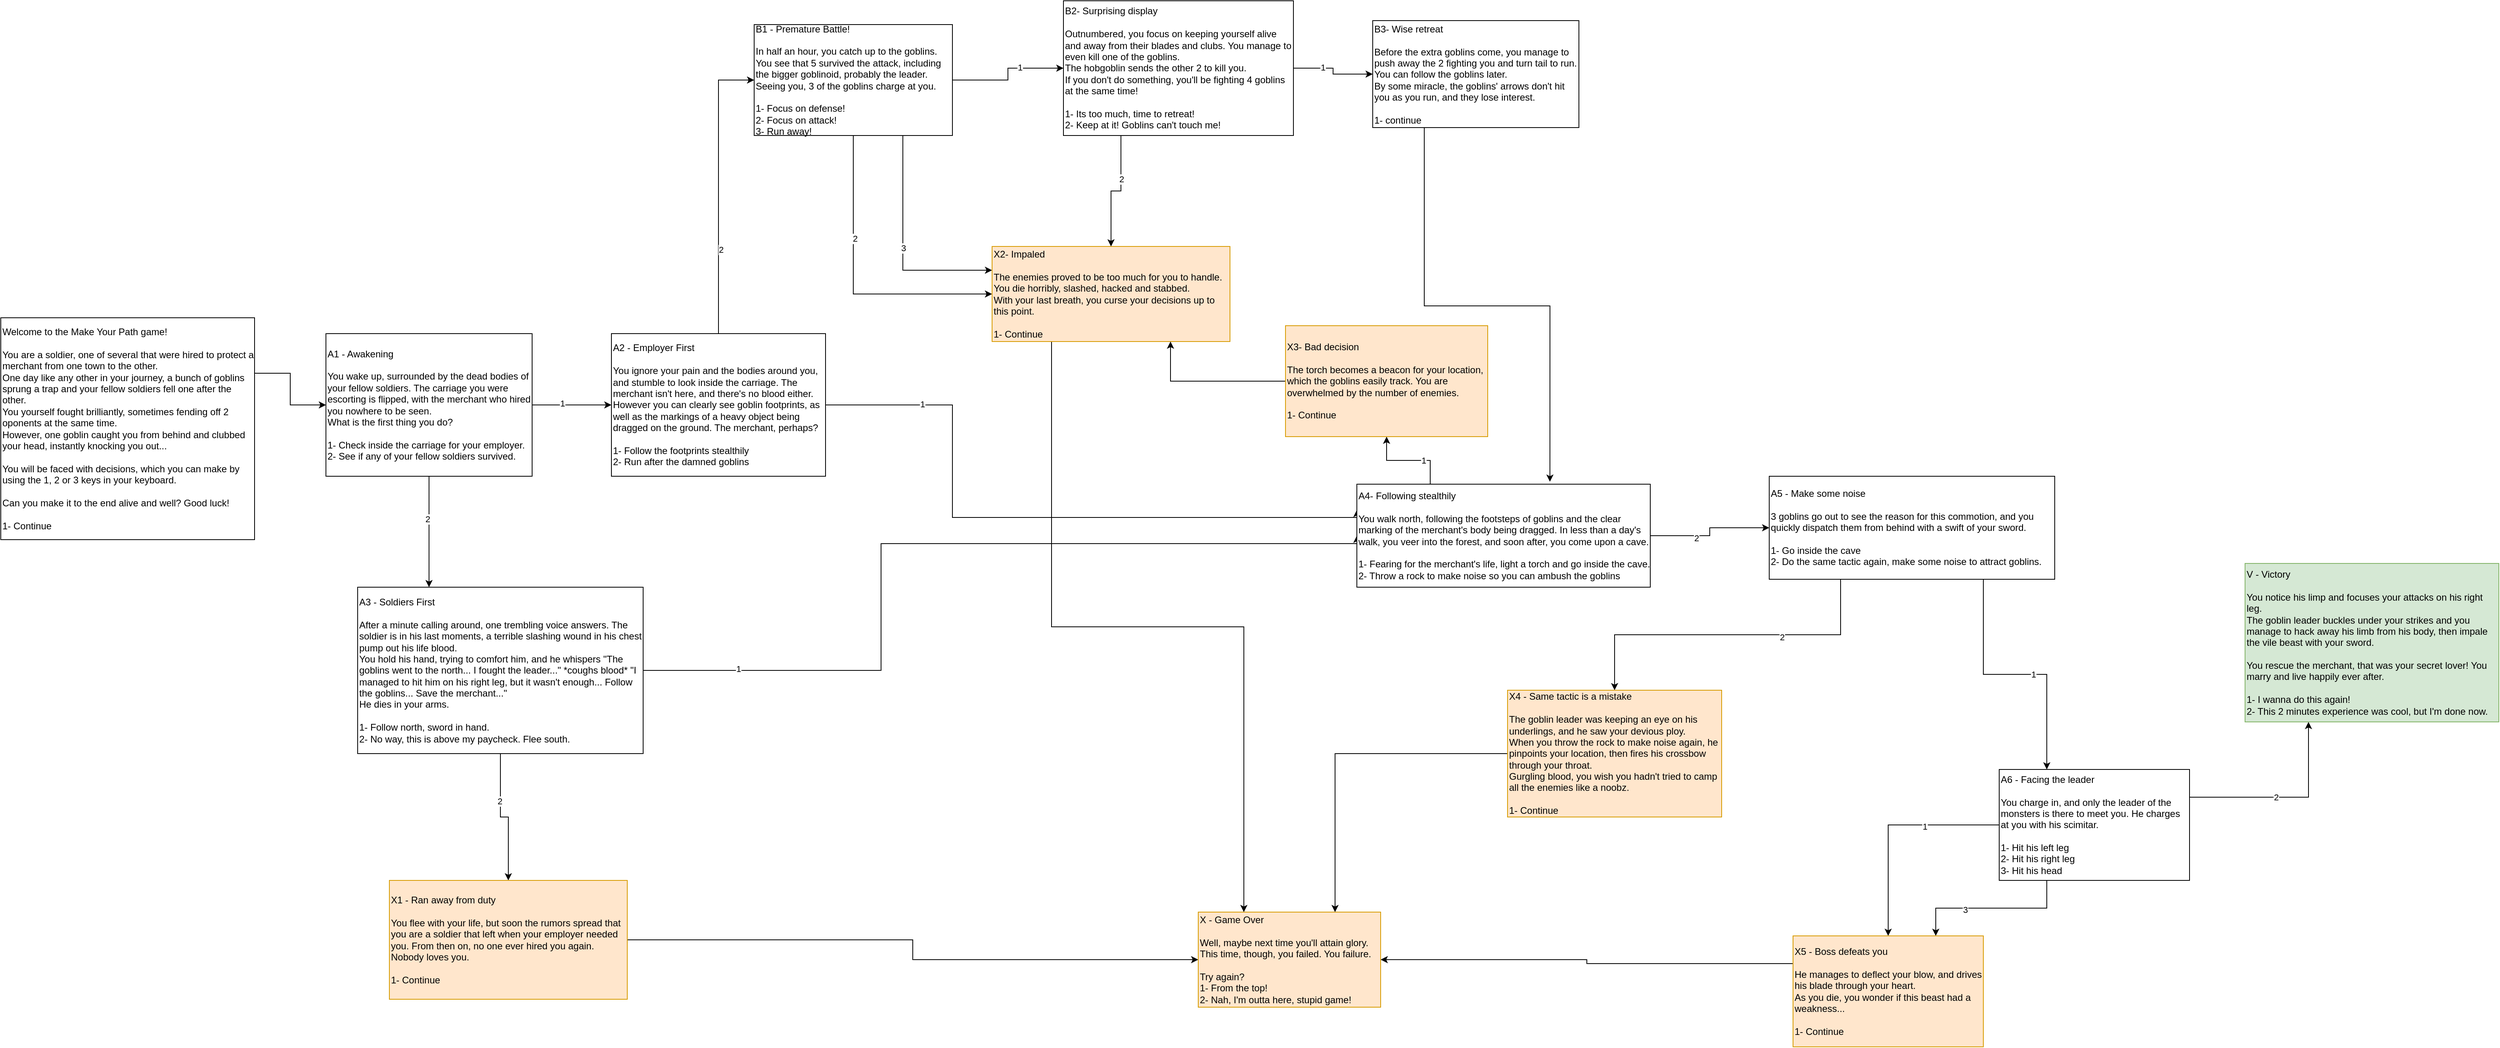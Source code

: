 <mxfile version="14.5.3" type="device"><diagram id="gle4eU2anQq999pj_IXY" name="Page-1"><mxGraphModel dx="1507" dy="2169" grid="1" gridSize="10" guides="1" tooltips="1" connect="1" arrows="1" fold="1" page="1" pageScale="1" pageWidth="850" pageHeight="1100" math="0" shadow="0"><root><mxCell id="0"/><mxCell id="1" parent="0"/><mxCell id="7oPM8InOhAkR1ESD1rOj-4" style="edgeStyle=orthogonalEdgeStyle;rounded=0;orthogonalLoop=1;jettySize=auto;html=1;exitX=1;exitY=0.5;exitDx=0;exitDy=0;entryX=0;entryY=0.5;entryDx=0;entryDy=0;" edge="1" parent="1" source="7oPM8InOhAkR1ESD1rOj-1" target="7oPM8InOhAkR1ESD1rOj-2"><mxGeometry relative="1" as="geometry"/></mxCell><mxCell id="7oPM8InOhAkR1ESD1rOj-29" value="1" style="edgeLabel;html=1;align=center;verticalAlign=middle;resizable=0;points=[];" vertex="1" connectable="0" parent="7oPM8InOhAkR1ESD1rOj-4"><mxGeometry x="-0.248" y="2" relative="1" as="geometry"><mxPoint as="offset"/></mxGeometry></mxCell><mxCell id="7oPM8InOhAkR1ESD1rOj-5" style="edgeStyle=orthogonalEdgeStyle;rounded=0;orthogonalLoop=1;jettySize=auto;html=1;exitX=0.5;exitY=1;exitDx=0;exitDy=0;entryX=0.25;entryY=0;entryDx=0;entryDy=0;" edge="1" parent="1" source="7oPM8InOhAkR1ESD1rOj-1" target="7oPM8InOhAkR1ESD1rOj-3"><mxGeometry relative="1" as="geometry"/></mxCell><mxCell id="7oPM8InOhAkR1ESD1rOj-30" value="2" style="edgeLabel;html=1;align=center;verticalAlign=middle;resizable=0;points=[];" vertex="1" connectable="0" parent="7oPM8InOhAkR1ESD1rOj-5"><mxGeometry x="-0.237" y="-2" relative="1" as="geometry"><mxPoint as="offset"/></mxGeometry></mxCell><mxCell id="7oPM8InOhAkR1ESD1rOj-1" value="&lt;div&gt;A1 - Awakening&lt;/div&gt;&lt;div&gt;&lt;br&gt;&lt;/div&gt;&lt;div&gt;You wake up, surrounded by the dead bodies of your fellow soldiers. The carriage you were escorting is flipped, with the merchant who hired you nowhere to be seen.&lt;/div&gt;&lt;div&gt;What is the first thing you do?&lt;/div&gt;&lt;div&gt;&lt;br&gt;&lt;/div&gt;&lt;div&gt;1- Check inside the carriage for your employer.&lt;/div&gt;&lt;div&gt;2- See if any of your fellow soldiers survived.&lt;/div&gt;" style="rounded=0;whiteSpace=wrap;html=1;align=left;" vertex="1" parent="1"><mxGeometry x="40" y="40" width="260" height="180" as="geometry"/></mxCell><mxCell id="7oPM8InOhAkR1ESD1rOj-14" style="edgeStyle=orthogonalEdgeStyle;rounded=0;orthogonalLoop=1;jettySize=auto;html=1;exitX=0.5;exitY=0;exitDx=0;exitDy=0;entryX=0;entryY=0.5;entryDx=0;entryDy=0;" edge="1" parent="1" source="7oPM8InOhAkR1ESD1rOj-2" target="7oPM8InOhAkR1ESD1rOj-13"><mxGeometry relative="1" as="geometry"/></mxCell><mxCell id="7oPM8InOhAkR1ESD1rOj-28" value="2" style="edgeLabel;html=1;align=center;verticalAlign=middle;resizable=0;points=[];" vertex="1" connectable="0" parent="7oPM8InOhAkR1ESD1rOj-14"><mxGeometry x="-0.416" y="-3" relative="1" as="geometry"><mxPoint as="offset"/></mxGeometry></mxCell><mxCell id="7oPM8InOhAkR1ESD1rOj-15" style="edgeStyle=orthogonalEdgeStyle;rounded=0;orthogonalLoop=1;jettySize=auto;html=1;exitX=1;exitY=0.5;exitDx=0;exitDy=0;entryX=0;entryY=0.25;entryDx=0;entryDy=0;" edge="1" parent="1" source="7oPM8InOhAkR1ESD1rOj-2" target="7oPM8InOhAkR1ESD1rOj-10"><mxGeometry relative="1" as="geometry"><Array as="points"><mxPoint x="830" y="130"/><mxPoint x="830" y="272"/></Array></mxGeometry></mxCell><mxCell id="7oPM8InOhAkR1ESD1rOj-27" value="1" style="edgeLabel;html=1;align=center;verticalAlign=middle;resizable=0;points=[];" vertex="1" connectable="0" parent="7oPM8InOhAkR1ESD1rOj-15"><mxGeometry x="-0.707" y="1" relative="1" as="geometry"><mxPoint x="1" as="offset"/></mxGeometry></mxCell><mxCell id="7oPM8InOhAkR1ESD1rOj-2" value="&lt;div&gt;A2 - Employer First&lt;/div&gt;&lt;div&gt;&lt;br&gt;&lt;/div&gt;&lt;div&gt;&lt;div&gt;You ignore your pain and the bodies around you, and stumble to look inside the carriage. The merchant isn't here, and there's no blood either.&lt;/div&gt;&lt;div&gt;However you can clearly see goblin footprints, as well as the markings of a heavy object being dragged on the ground. The merchant, perhaps?&lt;/div&gt;&lt;div&gt;&lt;br&gt;&lt;/div&gt;&lt;div&gt;1- Follow the footprints stealthily&lt;/div&gt;&lt;div&gt;2- Run after the damned goblins&lt;/div&gt;&lt;/div&gt;" style="rounded=0;whiteSpace=wrap;html=1;align=left;" vertex="1" parent="1"><mxGeometry x="400" y="40" width="270" height="180" as="geometry"/></mxCell><mxCell id="7oPM8InOhAkR1ESD1rOj-8" style="edgeStyle=orthogonalEdgeStyle;rounded=0;orthogonalLoop=1;jettySize=auto;html=1;exitX=0.5;exitY=1;exitDx=0;exitDy=0;" edge="1" parent="1" source="7oPM8InOhAkR1ESD1rOj-3" target="7oPM8InOhAkR1ESD1rOj-6"><mxGeometry relative="1" as="geometry"/></mxCell><mxCell id="7oPM8InOhAkR1ESD1rOj-32" value="2" style="edgeLabel;html=1;align=center;verticalAlign=middle;resizable=0;points=[];" vertex="1" connectable="0" parent="7oPM8InOhAkR1ESD1rOj-8"><mxGeometry x="-0.295" y="-1" relative="1" as="geometry"><mxPoint as="offset"/></mxGeometry></mxCell><mxCell id="7oPM8InOhAkR1ESD1rOj-11" style="edgeStyle=orthogonalEdgeStyle;rounded=0;orthogonalLoop=1;jettySize=auto;html=1;exitX=1;exitY=0.5;exitDx=0;exitDy=0;entryX=0;entryY=0.5;entryDx=0;entryDy=0;" edge="1" parent="1" source="7oPM8InOhAkR1ESD1rOj-3" target="7oPM8InOhAkR1ESD1rOj-10"><mxGeometry relative="1" as="geometry"><Array as="points"><mxPoint x="740" y="465"/><mxPoint x="740" y="305"/></Array></mxGeometry></mxCell><mxCell id="7oPM8InOhAkR1ESD1rOj-31" value="1" style="edgeLabel;html=1;align=center;verticalAlign=middle;resizable=0;points=[];" vertex="1" connectable="0" parent="7oPM8InOhAkR1ESD1rOj-11"><mxGeometry x="-0.777" y="2" relative="1" as="geometry"><mxPoint as="offset"/></mxGeometry></mxCell><mxCell id="7oPM8InOhAkR1ESD1rOj-3" value="&lt;div&gt;A3 - Soldiers First&lt;/div&gt;&lt;div&gt;&lt;br&gt;&lt;/div&gt;&lt;div&gt;After a minute calling around, one trembling voice answers. The soldier is in his last moments, a terrible slashing wound in his chest pump out his life blood.&lt;/div&gt;&lt;div&gt;You hold his hand, trying to comfort him, and he whispers &quot;The goblins went to the north... I fought the leader...&quot; *coughs blood* &quot;I managed to hit him on his right leg, but it wasn't enough... Follow the goblins... Save the merchant...&quot;&lt;/div&gt;&lt;div&gt;He dies in your arms.&lt;/div&gt;&lt;div&gt;&lt;br&gt;&lt;/div&gt;&lt;div&gt;1- Follow north, sword in hand.&lt;/div&gt;&lt;div&gt;2- No way, this is above my paycheck. Flee south.&lt;/div&gt;" style="rounded=0;whiteSpace=wrap;html=1;align=left;" vertex="1" parent="1"><mxGeometry x="80" y="360" width="360" height="210" as="geometry"/></mxCell><mxCell id="7oPM8InOhAkR1ESD1rOj-9" style="edgeStyle=orthogonalEdgeStyle;rounded=0;orthogonalLoop=1;jettySize=auto;html=1;exitX=1;exitY=0.5;exitDx=0;exitDy=0;entryX=0;entryY=0.5;entryDx=0;entryDy=0;" edge="1" parent="1" source="7oPM8InOhAkR1ESD1rOj-6" target="7oPM8InOhAkR1ESD1rOj-7"><mxGeometry relative="1" as="geometry"/></mxCell><mxCell id="7oPM8InOhAkR1ESD1rOj-6" value="X1 - Ran away from duty&lt;br&gt;&lt;br&gt;You flee with your life, but soon the rumors spread that you are a soldier that left when your employer needed you. From then on, no one ever hired you again. &lt;br&gt;Nobody loves you.&lt;br&gt;&lt;br&gt;1- Continue" style="rounded=0;whiteSpace=wrap;html=1;align=left;fillColor=#ffe6cc;strokeColor=#d79b00;" vertex="1" parent="1"><mxGeometry x="120" y="730" width="300" height="150" as="geometry"/></mxCell><mxCell id="7oPM8InOhAkR1ESD1rOj-7" value="X - Game Over&lt;br&gt;&lt;br&gt;Well, maybe next time you'll attain glory.&lt;br&gt;This time, though, you failed. You failure.&lt;br&gt;&lt;br&gt;Try again?&lt;br&gt;1- From the top!&lt;br&gt;2- Nah, I'm outta here, stupid game!" style="rounded=0;whiteSpace=wrap;html=1;align=left;labelBackgroundColor=none;fillColor=#ffe6cc;strokeColor=#d79b00;" vertex="1" parent="1"><mxGeometry x="1140" y="770" width="230" height="120" as="geometry"/></mxCell><mxCell id="7oPM8InOhAkR1ESD1rOj-38" style="edgeStyle=orthogonalEdgeStyle;rounded=0;orthogonalLoop=1;jettySize=auto;html=1;exitX=1;exitY=0.5;exitDx=0;exitDy=0;entryX=0;entryY=0.5;entryDx=0;entryDy=0;" edge="1" parent="1" source="7oPM8InOhAkR1ESD1rOj-10" target="7oPM8InOhAkR1ESD1rOj-37"><mxGeometry relative="1" as="geometry"/></mxCell><mxCell id="7oPM8InOhAkR1ESD1rOj-39" value="2" style="edgeLabel;html=1;align=center;verticalAlign=middle;resizable=0;points=[];" vertex="1" connectable="0" parent="7oPM8InOhAkR1ESD1rOj-38"><mxGeometry x="-0.289" y="-3" relative="1" as="geometry"><mxPoint x="1" as="offset"/></mxGeometry></mxCell><mxCell id="7oPM8InOhAkR1ESD1rOj-41" style="edgeStyle=orthogonalEdgeStyle;rounded=0;orthogonalLoop=1;jettySize=auto;html=1;exitX=0.25;exitY=0;exitDx=0;exitDy=0;entryX=0.5;entryY=1;entryDx=0;entryDy=0;" edge="1" parent="1" source="7oPM8InOhAkR1ESD1rOj-10" target="7oPM8InOhAkR1ESD1rOj-40"><mxGeometry relative="1" as="geometry"/></mxCell><mxCell id="7oPM8InOhAkR1ESD1rOj-43" value="1" style="edgeLabel;html=1;align=center;verticalAlign=middle;resizable=0;points=[];" vertex="1" connectable="0" parent="7oPM8InOhAkR1ESD1rOj-41"><mxGeometry x="-0.321" relative="1" as="geometry"><mxPoint as="offset"/></mxGeometry></mxCell><mxCell id="7oPM8InOhAkR1ESD1rOj-10" value="A4- Following stealthily&lt;br&gt;&lt;br&gt;You walk north, following the footsteps of goblins and the clear marking of the merchant's body being dragged. In less than a day's walk, you veer into the forest, and soon after, you come upon a cave.&lt;br&gt;&lt;br&gt;1- Fearing for the merchant's life, light a torch and go inside the cave.&lt;br&gt;2- Throw a rock to make noise so you can ambush the goblins&lt;br&gt;" style="rounded=0;whiteSpace=wrap;html=1;labelBackgroundColor=none;align=left;" vertex="1" parent="1"><mxGeometry x="1340" y="230" width="370" height="130" as="geometry"/></mxCell><mxCell id="7oPM8InOhAkR1ESD1rOj-18" style="edgeStyle=orthogonalEdgeStyle;rounded=0;orthogonalLoop=1;jettySize=auto;html=1;exitX=0.5;exitY=1;exitDx=0;exitDy=0;entryX=0;entryY=0.5;entryDx=0;entryDy=0;" edge="1" parent="1" source="7oPM8InOhAkR1ESD1rOj-13" target="7oPM8InOhAkR1ESD1rOj-16"><mxGeometry relative="1" as="geometry"/></mxCell><mxCell id="7oPM8InOhAkR1ESD1rOj-24" value="2" style="edgeLabel;html=1;align=center;verticalAlign=middle;resizable=0;points=[];" vertex="1" connectable="0" parent="7oPM8InOhAkR1ESD1rOj-18"><mxGeometry x="-0.31" y="2" relative="1" as="geometry"><mxPoint as="offset"/></mxGeometry></mxCell><mxCell id="7oPM8InOhAkR1ESD1rOj-20" style="edgeStyle=orthogonalEdgeStyle;rounded=0;orthogonalLoop=1;jettySize=auto;html=1;exitX=1;exitY=0.5;exitDx=0;exitDy=0;entryX=0;entryY=0.5;entryDx=0;entryDy=0;" edge="1" parent="1" source="7oPM8InOhAkR1ESD1rOj-13" target="7oPM8InOhAkR1ESD1rOj-19"><mxGeometry relative="1" as="geometry"/></mxCell><mxCell id="7oPM8InOhAkR1ESD1rOj-25" value="1" style="edgeLabel;html=1;align=center;verticalAlign=middle;resizable=0;points=[];" vertex="1" connectable="0" parent="7oPM8InOhAkR1ESD1rOj-20"><mxGeometry x="0.293" y="1" relative="1" as="geometry"><mxPoint as="offset"/></mxGeometry></mxCell><mxCell id="7oPM8InOhAkR1ESD1rOj-22" value="3" style="edgeStyle=orthogonalEdgeStyle;rounded=0;orthogonalLoop=1;jettySize=auto;html=1;exitX=0.75;exitY=1;exitDx=0;exitDy=0;entryX=0;entryY=0.25;entryDx=0;entryDy=0;" edge="1" parent="1" source="7oPM8InOhAkR1ESD1rOj-13" target="7oPM8InOhAkR1ESD1rOj-16"><mxGeometry relative="1" as="geometry"/></mxCell><mxCell id="7oPM8InOhAkR1ESD1rOj-13" value="B1 - Premature Battle!&lt;br&gt;&lt;br&gt;In half an hour, you catch up to the goblins. You see that 5 survived the attack, including the bigger goblinoid, probably the leader. Seeing you, 3 of the goblins charge at you.&lt;br&gt;&lt;br&gt;1- Focus on defense!&lt;br&gt;2- Focus on attack!&lt;br&gt;3- Run away!" style="rounded=0;whiteSpace=wrap;html=1;labelBackgroundColor=none;align=left;" vertex="1" parent="1"><mxGeometry x="580" y="-350" width="250" height="140" as="geometry"/></mxCell><mxCell id="7oPM8InOhAkR1ESD1rOj-17" style="edgeStyle=orthogonalEdgeStyle;rounded=0;orthogonalLoop=1;jettySize=auto;html=1;entryX=0.25;entryY=0;entryDx=0;entryDy=0;exitX=0.25;exitY=1;exitDx=0;exitDy=0;" edge="1" parent="1" source="7oPM8InOhAkR1ESD1rOj-16" target="7oPM8InOhAkR1ESD1rOj-7"><mxGeometry relative="1" as="geometry"/></mxCell><mxCell id="7oPM8InOhAkR1ESD1rOj-16" value="X2- Impaled&lt;br&gt;&lt;br&gt;The enemies proved to be too much for you to handle. You die horribly, slashed, hacked and stabbed.&lt;br&gt;With your last breath, you curse your decisions up to this point.&lt;br&gt;&lt;br&gt;1- Continue" style="rounded=0;whiteSpace=wrap;html=1;labelBackgroundColor=none;align=left;fillColor=#ffe6cc;strokeColor=#d79b00;" vertex="1" parent="1"><mxGeometry x="880" y="-70" width="300" height="120" as="geometry"/></mxCell><mxCell id="7oPM8InOhAkR1ESD1rOj-21" style="edgeStyle=orthogonalEdgeStyle;rounded=0;orthogonalLoop=1;jettySize=auto;html=1;exitX=0.25;exitY=1;exitDx=0;exitDy=0;entryX=0.5;entryY=0;entryDx=0;entryDy=0;" edge="1" parent="1" source="7oPM8InOhAkR1ESD1rOj-19" target="7oPM8InOhAkR1ESD1rOj-16"><mxGeometry relative="1" as="geometry"/></mxCell><mxCell id="7oPM8InOhAkR1ESD1rOj-26" value="2" style="edgeLabel;html=1;align=center;verticalAlign=middle;resizable=0;points=[];" vertex="1" connectable="0" parent="7oPM8InOhAkR1ESD1rOj-21"><mxGeometry x="-0.277" relative="1" as="geometry"><mxPoint as="offset"/></mxGeometry></mxCell><mxCell id="7oPM8InOhAkR1ESD1rOj-34" style="edgeStyle=orthogonalEdgeStyle;rounded=0;orthogonalLoop=1;jettySize=auto;html=1;exitX=1;exitY=0.5;exitDx=0;exitDy=0;entryX=0;entryY=0.5;entryDx=0;entryDy=0;" edge="1" parent="1" source="7oPM8InOhAkR1ESD1rOj-19" target="7oPM8InOhAkR1ESD1rOj-33"><mxGeometry relative="1" as="geometry"/></mxCell><mxCell id="7oPM8InOhAkR1ESD1rOj-36" value="1" style="edgeLabel;html=1;align=center;verticalAlign=middle;resizable=0;points=[];" vertex="1" connectable="0" parent="7oPM8InOhAkR1ESD1rOj-34"><mxGeometry x="-0.322" y="1" relative="1" as="geometry"><mxPoint as="offset"/></mxGeometry></mxCell><mxCell id="7oPM8InOhAkR1ESD1rOj-19" value="B2- Surprising display&lt;br&gt;&lt;br&gt;Outnumbered, you focus on keeping yourself alive and away from their blades and clubs. You manage to even kill one of the goblins.&lt;br&gt;The hobgoblin sends the other 2 to kill you.&lt;br&gt;If you don't do something, you'll be&amp;nbsp;fighting 4 goblins at the same time!&lt;br&gt;&lt;br&gt;1- Its too much, time to retreat!&lt;br&gt;2- Keep at it! Goblins can't touch me!" style="rounded=0;whiteSpace=wrap;html=1;labelBackgroundColor=none;align=left;" vertex="1" parent="1"><mxGeometry x="970" y="-380" width="290" height="170" as="geometry"/></mxCell><mxCell id="7oPM8InOhAkR1ESD1rOj-35" style="edgeStyle=orthogonalEdgeStyle;rounded=0;orthogonalLoop=1;jettySize=auto;html=1;exitX=0.25;exitY=1;exitDx=0;exitDy=0;entryX=0.658;entryY=-0.024;entryDx=0;entryDy=0;entryPerimeter=0;" edge="1" parent="1" source="7oPM8InOhAkR1ESD1rOj-33" target="7oPM8InOhAkR1ESD1rOj-10"><mxGeometry relative="1" as="geometry"/></mxCell><mxCell id="7oPM8InOhAkR1ESD1rOj-33" value="B3- Wise retreat&lt;br&gt;&lt;br&gt;Before the extra goblins come, you manage to push away the 2 fighting you and turn tail to run.&lt;br&gt;You can follow the goblins later.&lt;br&gt;By some miracle, the goblins' arrows don't hit you as you run, and they lose interest.&lt;br&gt;&lt;br&gt;1- continue" style="rounded=0;whiteSpace=wrap;html=1;labelBackgroundColor=none;align=left;" vertex="1" parent="1"><mxGeometry x="1360" y="-355" width="260" height="135" as="geometry"/></mxCell><mxCell id="7oPM8InOhAkR1ESD1rOj-45" style="edgeStyle=orthogonalEdgeStyle;rounded=0;orthogonalLoop=1;jettySize=auto;html=1;exitX=0.25;exitY=1;exitDx=0;exitDy=0;entryX=0.5;entryY=0;entryDx=0;entryDy=0;" edge="1" parent="1" source="7oPM8InOhAkR1ESD1rOj-37" target="7oPM8InOhAkR1ESD1rOj-44"><mxGeometry relative="1" as="geometry"/></mxCell><mxCell id="7oPM8InOhAkR1ESD1rOj-48" value="2" style="edgeLabel;html=1;align=center;verticalAlign=middle;resizable=0;points=[];" vertex="1" connectable="0" parent="7oPM8InOhAkR1ESD1rOj-45"><mxGeometry x="-0.319" y="3" relative="1" as="geometry"><mxPoint as="offset"/></mxGeometry></mxCell><mxCell id="7oPM8InOhAkR1ESD1rOj-49" style="edgeStyle=orthogonalEdgeStyle;rounded=0;orthogonalLoop=1;jettySize=auto;html=1;exitX=0.75;exitY=1;exitDx=0;exitDy=0;entryX=0.25;entryY=0;entryDx=0;entryDy=0;" edge="1" parent="1" source="7oPM8InOhAkR1ESD1rOj-37" target="7oPM8InOhAkR1ESD1rOj-47"><mxGeometry relative="1" as="geometry"/></mxCell><mxCell id="7oPM8InOhAkR1ESD1rOj-50" value="1" style="edgeLabel;html=1;align=center;verticalAlign=middle;resizable=0;points=[];" vertex="1" connectable="0" parent="7oPM8InOhAkR1ESD1rOj-49"><mxGeometry x="0.136" relative="1" as="geometry"><mxPoint x="1" as="offset"/></mxGeometry></mxCell><mxCell id="7oPM8InOhAkR1ESD1rOj-37" value="A5 - Make some noise&lt;br&gt;&lt;br&gt;3 goblins go out to see the reason for this commotion, and you quickly dispatch them from behind with a swift of your sword.&lt;br&gt;&lt;br&gt;1- Go inside the cave&lt;br&gt;2- Do the same tactic again, make some noise to attract goblins." style="rounded=0;whiteSpace=wrap;html=1;labelBackgroundColor=none;align=left;" vertex="1" parent="1"><mxGeometry x="1860" y="220" width="360" height="130" as="geometry"/></mxCell><mxCell id="7oPM8InOhAkR1ESD1rOj-42" style="edgeStyle=orthogonalEdgeStyle;rounded=0;orthogonalLoop=1;jettySize=auto;html=1;exitX=0;exitY=0.5;exitDx=0;exitDy=0;entryX=0.75;entryY=1;entryDx=0;entryDy=0;" edge="1" parent="1" source="7oPM8InOhAkR1ESD1rOj-40" target="7oPM8InOhAkR1ESD1rOj-16"><mxGeometry relative="1" as="geometry"/></mxCell><mxCell id="7oPM8InOhAkR1ESD1rOj-40" value="X3- Bad decision&lt;br&gt;&lt;br&gt;The torch becomes a beacon for your location, which the goblins easily track. You are overwhelmed by the number of enemies.&lt;br&gt;&lt;br&gt;1- Continue" style="rounded=0;whiteSpace=wrap;html=1;labelBackgroundColor=none;align=left;fillColor=#ffe6cc;strokeColor=#d79b00;" vertex="1" parent="1"><mxGeometry x="1250" y="30" width="255" height="140" as="geometry"/></mxCell><mxCell id="7oPM8InOhAkR1ESD1rOj-46" style="edgeStyle=orthogonalEdgeStyle;rounded=0;orthogonalLoop=1;jettySize=auto;html=1;exitX=0;exitY=0.5;exitDx=0;exitDy=0;entryX=0.75;entryY=0;entryDx=0;entryDy=0;" edge="1" parent="1" source="7oPM8InOhAkR1ESD1rOj-44" target="7oPM8InOhAkR1ESD1rOj-7"><mxGeometry relative="1" as="geometry"/></mxCell><mxCell id="7oPM8InOhAkR1ESD1rOj-44" value="X4 - Same tactic is a mistake&lt;br&gt;&lt;br&gt;The goblin leader was keeping an eye on his underlings, and he saw your devious ploy.&lt;br&gt;When you throw the rock to make noise again, he pinpoints your location, then fires his crossbow through your throat.&lt;br&gt;Gurgling blood, you wish you hadn't tried to camp all the enemies like a noobz.&lt;br&gt;&lt;br&gt;1- Continue" style="rounded=0;whiteSpace=wrap;html=1;labelBackgroundColor=none;align=left;fillColor=#ffe6cc;strokeColor=#d79b00;" vertex="1" parent="1"><mxGeometry x="1530" y="490" width="270" height="160" as="geometry"/></mxCell><mxCell id="7oPM8InOhAkR1ESD1rOj-52" style="edgeStyle=orthogonalEdgeStyle;rounded=0;orthogonalLoop=1;jettySize=auto;html=1;exitX=0;exitY=0.5;exitDx=0;exitDy=0;entryX=0.5;entryY=0;entryDx=0;entryDy=0;" edge="1" parent="1" source="7oPM8InOhAkR1ESD1rOj-47" target="7oPM8InOhAkR1ESD1rOj-51"><mxGeometry relative="1" as="geometry"/></mxCell><mxCell id="7oPM8InOhAkR1ESD1rOj-54" value="1" style="edgeLabel;html=1;align=center;verticalAlign=middle;resizable=0;points=[];" vertex="1" connectable="0" parent="7oPM8InOhAkR1ESD1rOj-52"><mxGeometry x="-0.322" y="2" relative="1" as="geometry"><mxPoint x="1" as="offset"/></mxGeometry></mxCell><mxCell id="7oPM8InOhAkR1ESD1rOj-53" style="edgeStyle=orthogonalEdgeStyle;rounded=0;orthogonalLoop=1;jettySize=auto;html=1;exitX=0.25;exitY=1;exitDx=0;exitDy=0;entryX=0.75;entryY=0;entryDx=0;entryDy=0;" edge="1" parent="1" source="7oPM8InOhAkR1ESD1rOj-47" target="7oPM8InOhAkR1ESD1rOj-51"><mxGeometry relative="1" as="geometry"/></mxCell><mxCell id="7oPM8InOhAkR1ESD1rOj-55" value="3" style="edgeLabel;html=1;align=center;verticalAlign=middle;resizable=0;points=[];" vertex="1" connectable="0" parent="7oPM8InOhAkR1ESD1rOj-53"><mxGeometry x="0.317" y="2" relative="1" as="geometry"><mxPoint as="offset"/></mxGeometry></mxCell><mxCell id="7oPM8InOhAkR1ESD1rOj-58" style="edgeStyle=orthogonalEdgeStyle;rounded=0;orthogonalLoop=1;jettySize=auto;html=1;exitX=1;exitY=0.25;exitDx=0;exitDy=0;entryX=0.25;entryY=1;entryDx=0;entryDy=0;" edge="1" parent="1" source="7oPM8InOhAkR1ESD1rOj-47" target="7oPM8InOhAkR1ESD1rOj-57"><mxGeometry relative="1" as="geometry"/></mxCell><mxCell id="7oPM8InOhAkR1ESD1rOj-59" value="2" style="edgeLabel;html=1;align=center;verticalAlign=middle;resizable=0;points=[];" vertex="1" connectable="0" parent="7oPM8InOhAkR1ESD1rOj-58"><mxGeometry x="-0.121" relative="1" as="geometry"><mxPoint x="1" as="offset"/></mxGeometry></mxCell><mxCell id="7oPM8InOhAkR1ESD1rOj-47" value="A6 - Facing the leader&lt;br&gt;&lt;br&gt;You charge in, and only the leader of the monsters is there to meet you. He charges at you with his scimitar.&lt;br&gt;&lt;br&gt;1- Hit his left leg&lt;br&gt;2- Hit his right leg&lt;br&gt;3- Hit his head" style="rounded=0;whiteSpace=wrap;html=1;labelBackgroundColor=none;align=left;" vertex="1" parent="1"><mxGeometry x="2150" y="590" width="240" height="140" as="geometry"/></mxCell><mxCell id="7oPM8InOhAkR1ESD1rOj-56" style="edgeStyle=orthogonalEdgeStyle;rounded=0;orthogonalLoop=1;jettySize=auto;html=1;exitX=0;exitY=0.25;exitDx=0;exitDy=0;entryX=1;entryY=0.5;entryDx=0;entryDy=0;" edge="1" parent="1" source="7oPM8InOhAkR1ESD1rOj-51" target="7oPM8InOhAkR1ESD1rOj-7"><mxGeometry relative="1" as="geometry"/></mxCell><mxCell id="7oPM8InOhAkR1ESD1rOj-51" value="X5 - Boss defeats you&lt;br&gt;&lt;br&gt;He manages to deflect your blow, and drives his blade through your heart.&lt;br&gt;As you die, you wonder if this beast had a weakness...&lt;br&gt;&lt;br&gt;1- Continue" style="rounded=0;whiteSpace=wrap;html=1;labelBackgroundColor=none;align=left;fillColor=#ffe6cc;strokeColor=#d79b00;" vertex="1" parent="1"><mxGeometry x="1890" y="800" width="240" height="140" as="geometry"/></mxCell><mxCell id="7oPM8InOhAkR1ESD1rOj-57" value="V - Victory&lt;br&gt;&lt;br&gt;You notice his limp and focuses your attacks on his right leg.&lt;br&gt;The goblin leader buckles under your strikes and you manage to hack away his limb from his body, then impale the vile beast with your sword.&lt;br&gt;&lt;br&gt;You rescue the merchant, that was your secret lover! You marry and live happily ever after.&lt;br&gt;&lt;br&gt;&lt;div&gt;1- I wanna do this again!&lt;/div&gt;&lt;div&gt;2- This 2 minutes experience was cool, but I'm done now.&lt;/div&gt;" style="rounded=0;whiteSpace=wrap;html=1;labelBackgroundColor=none;align=left;fillColor=#d5e8d4;strokeColor=#82b366;" vertex="1" parent="1"><mxGeometry x="2460" y="330" width="320" height="200" as="geometry"/></mxCell><mxCell id="7oPM8InOhAkR1ESD1rOj-61" style="edgeStyle=orthogonalEdgeStyle;rounded=0;orthogonalLoop=1;jettySize=auto;html=1;exitX=1;exitY=0.25;exitDx=0;exitDy=0;" edge="1" parent="1" source="7oPM8InOhAkR1ESD1rOj-60" target="7oPM8InOhAkR1ESD1rOj-1"><mxGeometry relative="1" as="geometry"/></mxCell><mxCell id="7oPM8InOhAkR1ESD1rOj-60" value="&lt;div&gt;Welcome to the Make Your Path game!&lt;/div&gt;&lt;div&gt;&lt;br&gt;&lt;/div&gt;&lt;div&gt;You are a soldier, one of several that were hired to protect a merchant from one town to the other.&lt;/div&gt;&lt;div&gt;One day like any other in your journey, a bunch of goblins sprung a trap and your fellow soldiers fell one after the other.&lt;/div&gt;&lt;div&gt;You yourself fought brilliantly, sometimes fending off 2 oponents at the same time.&lt;/div&gt;&lt;div&gt;However, one goblin caught you from behind and clubbed your head, instantly knocking you out...&lt;/div&gt;&lt;div&gt;&lt;br&gt;&lt;/div&gt;&lt;div&gt;You will be faced with decisions, which you can make by using the 1, 2 or 3 keys in your keyboard.&lt;/div&gt;&lt;div&gt;&lt;br&gt;&lt;/div&gt;&lt;div&gt;Can you make it to the end alive and well? Good luck!&lt;/div&gt;&lt;div&gt;&lt;br&gt;&lt;/div&gt;&lt;div&gt;1- Continue&lt;/div&gt;" style="rounded=0;whiteSpace=wrap;html=1;labelBackgroundColor=none;align=left;" vertex="1" parent="1"><mxGeometry x="-370" y="20" width="320" height="280" as="geometry"/></mxCell></root></mxGraphModel></diagram></mxfile>